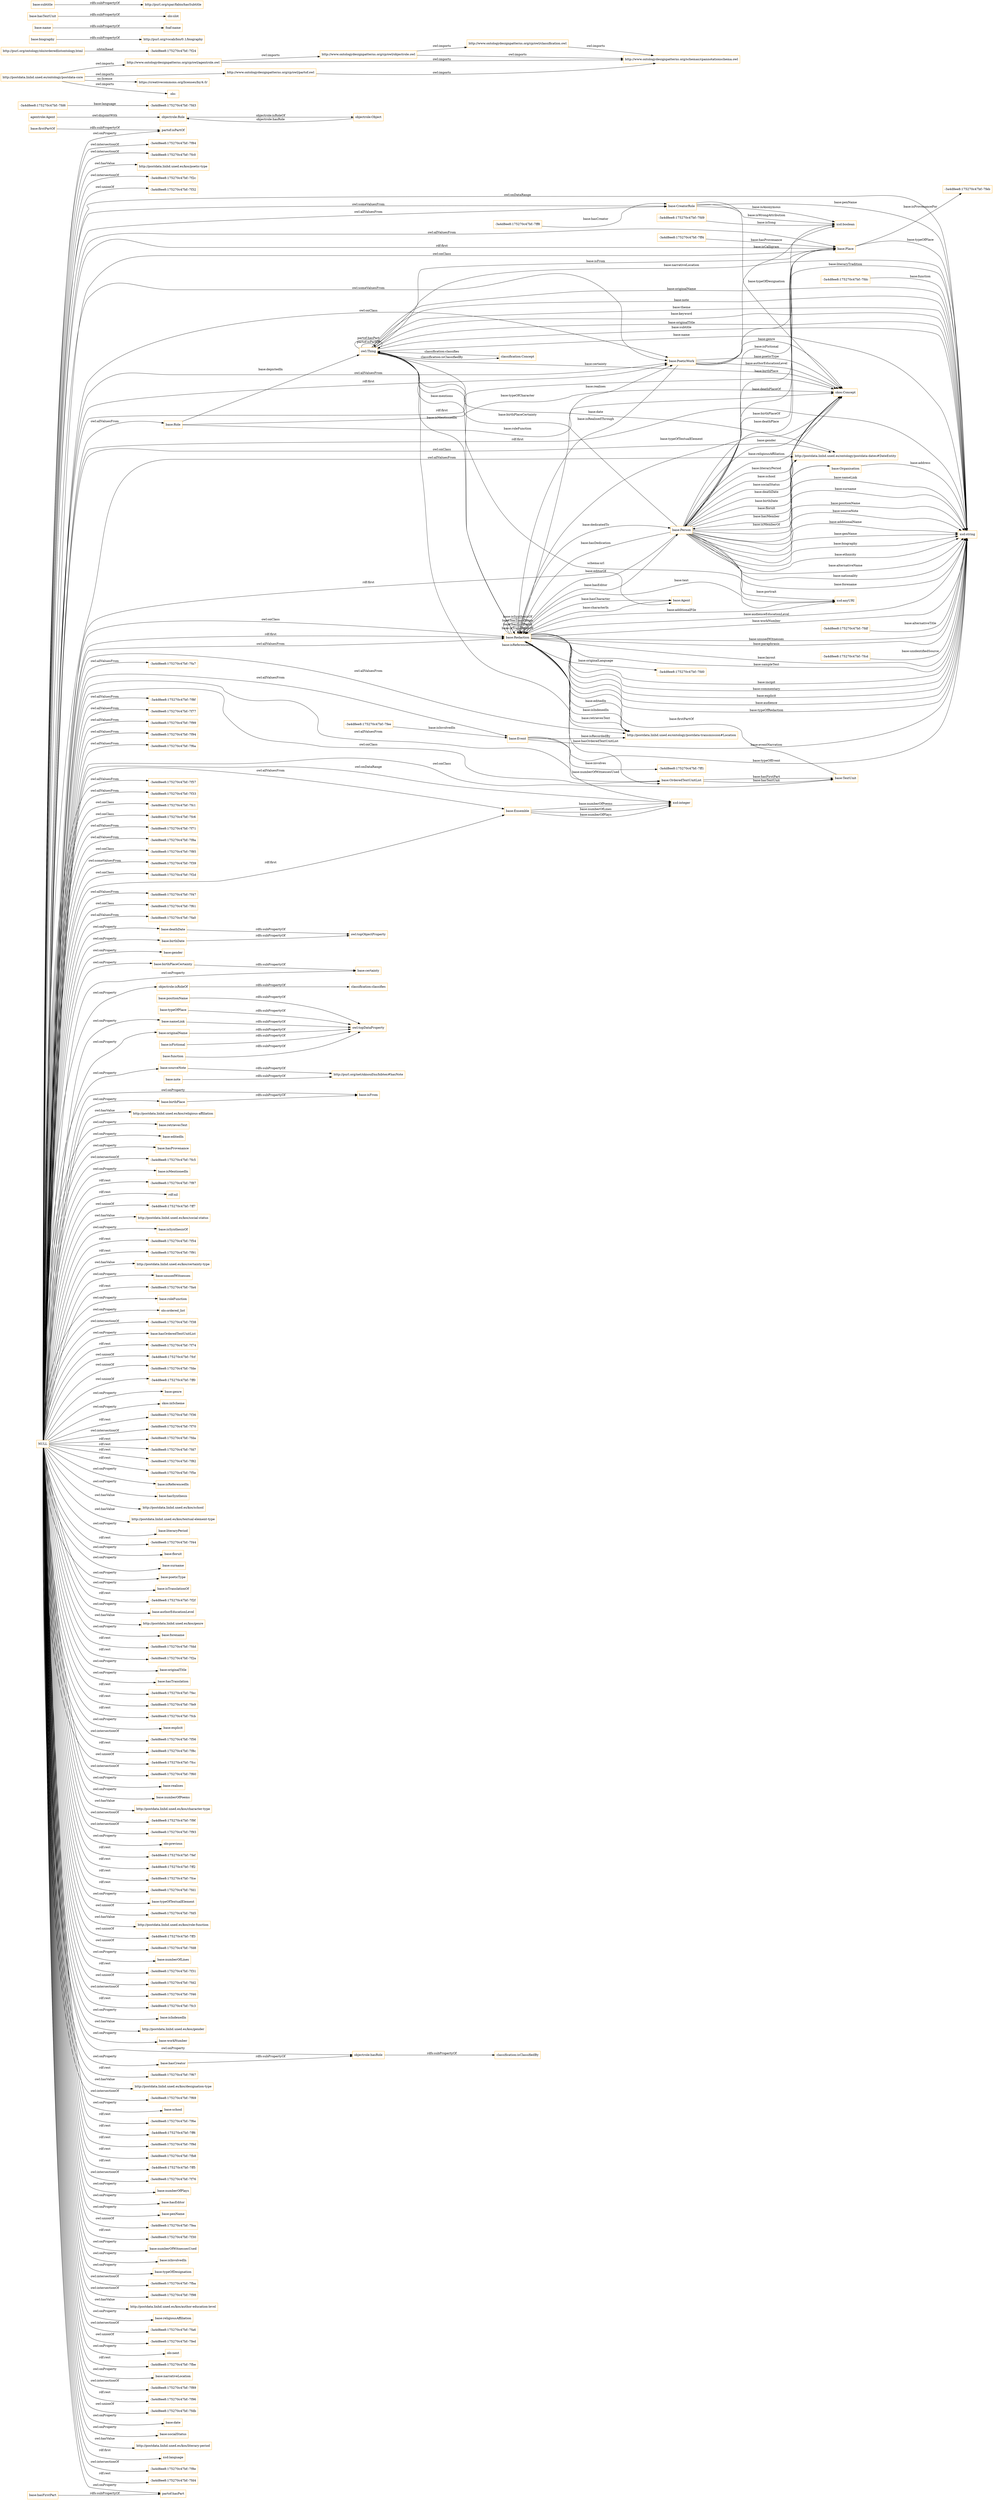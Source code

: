 digraph ar2dtool_diagram { 
rankdir=LR;
size="1501"
node [shape = rectangle, color="orange"]; "base:Role" "-3a4d8ee8:175270c47bf:-7fa7" "base:OrderedTextUnitList" "-3a4d8ee8:175270c47bf:-7fdc" "-3a4d8ee8:175270c47bf:-7f8f" "agentrole:Agent" "-3a4d8ee8:175270c47bf:-7f77" "-3a4d8ee8:175270c47bf:-7fd9" "-3a4d8ee8:175270c47bf:-7f99" "base:Agent" "base:CreatorRole" "base:Person" "base:Organisation" "-3a4d8ee8:175270c47bf:-7ff4" "-3a4d8ee8:175270c47bf:-7f94" "-3a4d8ee8:175270c47bf:-7f6a" "base:Redaction" "base:Ensemble" "-3a4d8ee8:175270c47bf:-7f57" "-3a4d8ee8:175270c47bf:-7f33" "-3a4d8ee8:175270c47bf:-7feb" "-3a4d8ee8:175270c47bf:-7ff1" "-3a4d8ee8:175270c47bf:-7fc1" "-3a4d8ee8:175270c47bf:-7fc6" "-3a4d8ee8:175270c47bf:-7f71" "-3a4d8ee8:175270c47bf:-7f8a" "base:TextUnit" "-3a4d8ee8:175270c47bf:-7fdf" "-3a4d8ee8:175270c47bf:-7ff8" "-3a4d8ee8:175270c47bf:-7f85" "-3a4d8ee8:175270c47bf:-7f39" "-3a4d8ee8:175270c47bf:-7f2d" "skos:Concept" "http://postdata.linhd.uned.es/ontology/postdata-dates#DateEntity" "base:Place" "base:Event" "-3a4d8ee8:175270c47bf:-7f47" "http://postdata.linhd.uned.es/ontology/postdata-transmission#Location" "-3a4d8ee8:175270c47bf:-7fee" "-3a4d8ee8:175270c47bf:-7fcd" "-3a4d8ee8:175270c47bf:-7f61" "-3a4d8ee8:175270c47bf:-7fa0" "base:PoeticWork" "-3a4d8ee8:175270c47bf:-7fd6" "owl:Thing" "objectrole:Role" "objectrole:Object" "classification:Concept" ; /*classes style*/
	"base:deathDate" -> "owl:topObjectProperty" [ label = "rdfs:subPropertyOf" ];
	"http://www.ontologydesignpatterns.org/cp/owl/objectrole.owl" -> "http://www.ontologydesignpatterns.org/cp/owl/classification.owl" [ label = "owl:imports" ];
	"http://www.ontologydesignpatterns.org/cp/owl/objectrole.owl" -> "http://www.ontologydesignpatterns.org/schemas/cpannotationschema.owl" [ label = "owl:imports" ];
	"http://www.ontologydesignpatterns.org/cp/owl/classification.owl" -> "http://www.ontologydesignpatterns.org/schemas/cpannotationschema.owl" [ label = "owl:imports" ];
	"http://purl.org/ontology/olo/orderedlistontology.html" -> "-3a4d8ee8:175270c47bf:-7f24" [ label = ":xhtmlhead" ];
	"base:firstPartOf" -> "partof:isPartOf" [ label = "rdfs:subPropertyOf" ];
	"agentrole:Agent" -> "objectrole:Role" [ label = "owl:disjointWith" ];
	"base:birthPlaceCertainty" -> "base:certainty" [ label = "rdfs:subPropertyOf" ];
	"base:biography" -> "http://purl.org/vocab/bio/0.1/biography" [ label = "rdfs:subPropertyOf" ];
	"objectrole:isRoleOf" -> "classification:classifies" [ label = "rdfs:subPropertyOf" ];
	"base:nameLink" -> "owl:topDataProperty" [ label = "rdfs:subPropertyOf" ];
	"base:sourceNote" -> "http://purl.org/net/nknouf/ns/bibtex#hasNote" [ label = "rdfs:subPropertyOf" ];
	"base:name" -> "foaf:name" [ label = "rdfs:subPropertyOf" ];
	"base:hasTextUnit" -> "olo:slot" [ label = "rdfs:subPropertyOf" ];
	"NULL" -> "base:birthPlace" [ label = "owl:onProperty" ];
	"NULL" -> "http://postdata.linhd.uned.es/kos/religious-affiliation" [ label = "owl:hasValue" ];
	"NULL" -> "base:PoeticWork" [ label = "owl:allValuesFrom" ];
	"NULL" -> "base:CreatorRole" [ label = "owl:someValuesFrom" ];
	"NULL" -> "base:retrievesText" [ label = "owl:onProperty" ];
	"NULL" -> "base:editedIn" [ label = "owl:onProperty" ];
	"NULL" -> "base:Place" [ label = "rdf:first" ];
	"NULL" -> "base:hasProvenance" [ label = "owl:onProperty" ];
	"NULL" -> "-3a4d8ee8:175270c47bf:-7fc5" [ label = "owl:intersectionOf" ];
	"NULL" -> "base:PoeticWork" [ label = "rdf:first" ];
	"NULL" -> "base:birthDate" [ label = "owl:onProperty" ];
	"NULL" -> "base:isMentionedIn" [ label = "owl:onProperty" ];
	"NULL" -> "-3a4d8ee8:175270c47bf:-7f87" [ label = "rdf:rest" ];
	"NULL" -> "rdf:nil" [ label = "rdf:rest" ];
	"NULL" -> "-3a4d8ee8:175270c47bf:-7ff7" [ label = "owl:unionOf" ];
	"NULL" -> "http://postdata.linhd.uned.es/kos/social-status" [ label = "owl:hasValue" ];
	"NULL" -> "base:isSynthesisOf" [ label = "owl:onProperty" ];
	"NULL" -> "base:birthPlaceCertainty" [ label = "owl:onProperty" ];
	"NULL" -> "-3a4d8ee8:175270c47bf:-7f54" [ label = "rdf:rest" ];
	"NULL" -> "-3a4d8ee8:175270c47bf:-7f91" [ label = "rdf:rest" ];
	"NULL" -> "http://postdata.linhd.uned.es/kos/certainty-type" [ label = "owl:hasValue" ];
	"NULL" -> "base:unusedWitnesses" [ label = "owl:onProperty" ];
	"NULL" -> "-3a4d8ee8:175270c47bf:-7fa4" [ label = "rdf:rest" ];
	"NULL" -> "objectrole:isRoleOf" [ label = "owl:onProperty" ];
	"NULL" -> "base:roleFunction" [ label = "owl:onProperty" ];
	"NULL" -> "partof:isPartOf" [ label = "owl:onProperty" ];
	"NULL" -> "olo:ordered_list" [ label = "owl:onProperty" ];
	"NULL" -> "-3a4d8ee8:175270c47bf:-7f38" [ label = "owl:intersectionOf" ];
	"NULL" -> "base:hasOrderedTextUnitList" [ label = "owl:onProperty" ];
	"NULL" -> "-3a4d8ee8:175270c47bf:-7f2d" [ label = "owl:onClass" ];
	"NULL" -> "-3a4d8ee8:175270c47bf:-7fc1" [ label = "owl:onClass" ];
	"NULL" -> "-3a4d8ee8:175270c47bf:-7f74" [ label = "rdf:rest" ];
	"NULL" -> "-3a4d8ee8:175270c47bf:-7fcf" [ label = "owl:unionOf" ];
	"NULL" -> "-3a4d8ee8:175270c47bf:-7fde" [ label = "owl:unionOf" ];
	"NULL" -> "-3a4d8ee8:175270c47bf:-7ff0" [ label = "owl:unionOf" ];
	"NULL" -> "base:Role" [ label = "owl:allValuesFrom" ];
	"NULL" -> "-3a4d8ee8:175270c47bf:-7fa7" [ label = "owl:allValuesFrom" ];
	"NULL" -> "base:genre" [ label = "owl:onProperty" ];
	"NULL" -> "skos:inScheme" [ label = "owl:onProperty" ];
	"NULL" -> "base:OrderedTextUnitList" [ label = "owl:allValuesFrom" ];
	"NULL" -> "base:CreatorRole" [ label = "owl:allValuesFrom" ];
	"NULL" -> "-3a4d8ee8:175270c47bf:-7f39" [ label = "owl:someValuesFrom" ];
	"NULL" -> "-3a4d8ee8:175270c47bf:-7f36" [ label = "rdf:rest" ];
	"NULL" -> "http://postdata.linhd.uned.es/ontology/postdata-dates#DateEntity" [ label = "owl:onClass" ];
	"NULL" -> "base:Ensemble" [ label = "owl:allValuesFrom" ];
	"NULL" -> "-3a4d8ee8:175270c47bf:-7f70" [ label = "owl:intersectionOf" ];
	"NULL" -> "-3a4d8ee8:175270c47bf:-7f8f" [ label = "owl:allValuesFrom" ];
	"NULL" -> "-3a4d8ee8:175270c47bf:-7fda" [ label = "rdf:rest" ];
	"NULL" -> "-3a4d8ee8:175270c47bf:-7fd7" [ label = "rdf:rest" ];
	"NULL" -> "-3a4d8ee8:175270c47bf:-7f82" [ label = "rdf:rest" ];
	"NULL" -> "-3a4d8ee8:175270c47bf:-7f5e" [ label = "rdf:rest" ];
	"NULL" -> "base:isReferencedIn" [ label = "owl:onProperty" ];
	"NULL" -> "base:hasSynthesis" [ label = "owl:onProperty" ];
	"NULL" -> "base:Agent" [ label = "rdf:first" ];
	"NULL" -> "http://postdata.linhd.uned.es/kos/school" [ label = "owl:hasValue" ];
	"NULL" -> "skos:Concept" [ label = "rdf:first" ];
	"NULL" -> "http://postdata.linhd.uned.es/kos/textual-element-type" [ label = "owl:hasValue" ];
	"NULL" -> "-3a4d8ee8:175270c47bf:-7f99" [ label = "owl:allValuesFrom" ];
	"NULL" -> "base:literaryPeriod" [ label = "owl:onProperty" ];
	"NULL" -> "-3a4d8ee8:175270c47bf:-7f44" [ label = "rdf:rest" ];
	"NULL" -> "base:floruit" [ label = "owl:onProperty" ];
	"NULL" -> "base:surname" [ label = "owl:onProperty" ];
	"NULL" -> "base:poeticType" [ label = "owl:onProperty" ];
	"NULL" -> "xsd:string" [ label = "owl:onDataRange" ];
	"NULL" -> "base:isTranslationOf" [ label = "owl:onProperty" ];
	"NULL" -> "-3a4d8ee8:175270c47bf:-7f2f" [ label = "rdf:rest" ];
	"NULL" -> "base:authorEducationLevel" [ label = "owl:onProperty" ];
	"NULL" -> "http://postdata.linhd.uned.es/kos/genre" [ label = "owl:hasValue" ];
	"NULL" -> "base:forename" [ label = "owl:onProperty" ];
	"NULL" -> "-3a4d8ee8:175270c47bf:-7fdd" [ label = "rdf:rest" ];
	"NULL" -> "-3a4d8ee8:175270c47bf:-7f2a" [ label = "rdf:rest" ];
	"NULL" -> "base:originalTitle" [ label = "owl:onProperty" ];
	"NULL" -> "base:hasTranslation" [ label = "owl:onProperty" ];
	"NULL" -> "base:Redaction" [ label = "owl:allValuesFrom" ];
	"NULL" -> "-3a4d8ee8:175270c47bf:-7fec" [ label = "rdf:rest" ];
	"NULL" -> "-3a4d8ee8:175270c47bf:-7fe9" [ label = "rdf:rest" ];
	"NULL" -> "-3a4d8ee8:175270c47bf:-7fcb" [ label = "rdf:rest" ];
	"NULL" -> "base:explicit" [ label = "owl:onProperty" ];
	"NULL" -> "-3a4d8ee8:175270c47bf:-7f56" [ label = "owl:intersectionOf" ];
	"NULL" -> "-3a4d8ee8:175270c47bf:-7f8c" [ label = "rdf:rest" ];
	"NULL" -> "-3a4d8ee8:175270c47bf:-7fcc" [ label = "owl:unionOf" ];
	"NULL" -> "-3a4d8ee8:175270c47bf:-7f60" [ label = "owl:intersectionOf" ];
	"NULL" -> "base:realises" [ label = "owl:onProperty" ];
	"NULL" -> "base:numberOfPoems" [ label = "owl:onProperty" ];
	"NULL" -> "base:PoeticWork" [ label = "owl:someValuesFrom" ];
	"NULL" -> "http://postdata.linhd.uned.es/kos/character-type" [ label = "owl:hasValue" ];
	"NULL" -> "-3a4d8ee8:175270c47bf:-7f9f" [ label = "owl:intersectionOf" ];
	"NULL" -> "-3a4d8ee8:175270c47bf:-7f93" [ label = "owl:intersectionOf" ];
	"NULL" -> "olo:previous" [ label = "owl:onProperty" ];
	"NULL" -> "-3a4d8ee8:175270c47bf:-7f47" [ label = "owl:allValuesFrom" ];
	"NULL" -> "-3a4d8ee8:175270c47bf:-7fa0" [ label = "owl:allValuesFrom" ];
	"NULL" -> "-3a4d8ee8:175270c47bf:-7fef" [ label = "rdf:rest" ];
	"NULL" -> "-3a4d8ee8:175270c47bf:-7ff2" [ label = "rdf:rest" ];
	"NULL" -> "-3a4d8ee8:175270c47bf:-7fce" [ label = "rdf:rest" ];
	"NULL" -> "-3a4d8ee8:175270c47bf:-7fd1" [ label = "rdf:rest" ];
	"NULL" -> "base:PoeticWork" [ label = "owl:onClass" ];
	"NULL" -> "-3a4d8ee8:175270c47bf:-7fc6" [ label = "owl:onClass" ];
	"NULL" -> "xsd:string" [ label = "rdf:first" ];
	"NULL" -> "-3a4d8ee8:175270c47bf:-7f6a" [ label = "owl:allValuesFrom" ];
	"NULL" -> "base:typeOfTextualElement" [ label = "owl:onProperty" ];
	"NULL" -> "-3a4d8ee8:175270c47bf:-7fd5" [ label = "owl:unionOf" ];
	"NULL" -> "http://postdata.linhd.uned.es/kos/role-function" [ label = "owl:hasValue" ];
	"NULL" -> "-3a4d8ee8:175270c47bf:-7ff3" [ label = "owl:unionOf" ];
	"NULL" -> "-3a4d8ee8:175270c47bf:-7fd8" [ label = "owl:unionOf" ];
	"NULL" -> "base:numberOfLines" [ label = "owl:onProperty" ];
	"NULL" -> "-3a4d8ee8:175270c47bf:-7f31" [ label = "rdf:rest" ];
	"NULL" -> "-3a4d8ee8:175270c47bf:-7fd2" [ label = "owl:unionOf" ];
	"NULL" -> "-3a4d8ee8:175270c47bf:-7f46" [ label = "owl:intersectionOf" ];
	"NULL" -> "-3a4d8ee8:175270c47bf:-7fc3" [ label = "rdf:rest" ];
	"NULL" -> "base:isIndexedIn" [ label = "owl:onProperty" ];
	"NULL" -> "http://postdata.linhd.uned.es/kos/gender" [ label = "owl:hasValue" ];
	"NULL" -> "base:workNumber" [ label = "owl:onProperty" ];
	"NULL" -> "base:hasCreator" [ label = "owl:onProperty" ];
	"NULL" -> "-3a4d8ee8:175270c47bf:-7f77" [ label = "owl:allValuesFrom" ];
	"NULL" -> "-3a4d8ee8:175270c47bf:-7f67" [ label = "rdf:rest" ];
	"NULL" -> "http://postdata.linhd.uned.es/kos/designation-type" [ label = "owl:hasValue" ];
	"NULL" -> "base:deathDate" [ label = "owl:onProperty" ];
	"NULL" -> "base:isFrom" [ label = "owl:onProperty" ];
	"NULL" -> "-3a4d8ee8:175270c47bf:-7f69" [ label = "owl:intersectionOf" ];
	"NULL" -> "base:school" [ label = "owl:onProperty" ];
	"NULL" -> "base:Redaction" [ label = "owl:onClass" ];
	"NULL" -> "-3a4d8ee8:175270c47bf:-7f85" [ label = "owl:onClass" ];
	"NULL" -> "-3a4d8ee8:175270c47bf:-7f6e" [ label = "rdf:rest" ];
	"NULL" -> "xsd:integer" [ label = "owl:onDataRange" ];
	"NULL" -> "-3a4d8ee8:175270c47bf:-7ff6" [ label = "rdf:rest" ];
	"NULL" -> "-3a4d8ee8:175270c47bf:-7f71" [ label = "owl:allValuesFrom" ];
	"NULL" -> "-3a4d8ee8:175270c47bf:-7f61" [ label = "owl:onClass" ];
	"NULL" -> "-3a4d8ee8:175270c47bf:-7f33" [ label = "owl:allValuesFrom" ];
	"NULL" -> "-3a4d8ee8:175270c47bf:-7f8a" [ label = "owl:allValuesFrom" ];
	"NULL" -> "-3a4d8ee8:175270c47bf:-7f9d" [ label = "rdf:rest" ];
	"NULL" -> "-3a4d8ee8:175270c47bf:-7fb8" [ label = "rdf:rest" ];
	"NULL" -> "-3a4d8ee8:175270c47bf:-7ff5" [ label = "rdf:rest" ];
	"NULL" -> "objectrole:hasRole" [ label = "owl:onProperty" ];
	"NULL" -> "partof:hasPart" [ label = "owl:onProperty" ];
	"NULL" -> "-3a4d8ee8:175270c47bf:-7f76" [ label = "owl:intersectionOf" ];
	"NULL" -> "base:Place" [ label = "owl:onClass" ];
	"NULL" -> "base:numberOfPlays" [ label = "owl:onProperty" ];
	"NULL" -> "base:hasEditor" [ label = "owl:onProperty" ];
	"NULL" -> "base:nameLink" [ label = "owl:onProperty" ];
	"NULL" -> "base:Ensemble" [ label = "rdf:first" ];
	"NULL" -> "base:penName" [ label = "owl:onProperty" ];
	"NULL" -> "-3a4d8ee8:175270c47bf:-7fea" [ label = "owl:unionOf" ];
	"NULL" -> "-3a4d8ee8:175270c47bf:-7f30" [ label = "rdf:rest" ];
	"NULL" -> "base:numberOfWitnessesUsed" [ label = "owl:onProperty" ];
	"NULL" -> "base:isInvolvedIn" [ label = "owl:onProperty" ];
	"NULL" -> "base:typeOfDesignation" [ label = "owl:onProperty" ];
	"NULL" -> "-3a4d8ee8:175270c47bf:-7fba" [ label = "owl:intersectionOf" ];
	"NULL" -> "http://postdata.linhd.uned.es/ontology/postdata-transmission#Location" [ label = "owl:allValuesFrom" ];
	"NULL" -> "base:Redaction" [ label = "rdf:first" ];
	"NULL" -> "-3a4d8ee8:175270c47bf:-7f98" [ label = "owl:intersectionOf" ];
	"NULL" -> "-3a4d8ee8:175270c47bf:-7f57" [ label = "owl:allValuesFrom" ];
	"NULL" -> "http://postdata.linhd.uned.es/kos/author-education-level" [ label = "owl:hasValue" ];
	"NULL" -> "base:originalName" [ label = "owl:onProperty" ];
	"NULL" -> "base:religiousAffiliation" [ label = "owl:onProperty" ];
	"NULL" -> "-3a4d8ee8:175270c47bf:-7fa6" [ label = "owl:intersectionOf" ];
	"NULL" -> "-3a4d8ee8:175270c47bf:-7fed" [ label = "owl:unionOf" ];
	"NULL" -> "olo:next" [ label = "owl:onProperty" ];
	"NULL" -> "-3a4d8ee8:175270c47bf:-7f94" [ label = "owl:allValuesFrom" ];
	"NULL" -> "-3a4d8ee8:175270c47bf:-7fbe" [ label = "rdf:rest" ];
	"NULL" -> "base:sourceNote" [ label = "owl:onProperty" ];
	"NULL" -> "base:narrativeLocation" [ label = "owl:onProperty" ];
	"NULL" -> "-3a4d8ee8:175270c47bf:-7f89" [ label = "owl:intersectionOf" ];
	"NULL" -> "-3a4d8ee8:175270c47bf:-7f96" [ label = "rdf:rest" ];
	"NULL" -> "-3a4d8ee8:175270c47bf:-7fdb" [ label = "owl:unionOf" ];
	"NULL" -> "base:certainty" [ label = "owl:onProperty" ];
	"NULL" -> "base:date" [ label = "owl:onProperty" ];
	"NULL" -> "base:TextUnit" [ label = "owl:onClass" ];
	"NULL" -> "base:Place" [ label = "owl:allValuesFrom" ];
	"NULL" -> "base:socialStatus" [ label = "owl:onProperty" ];
	"NULL" -> "http://postdata.linhd.uned.es/kos/literary-period" [ label = "owl:hasValue" ];
	"NULL" -> "http://postdata.linhd.uned.es/ontology/postdata-dates#DateEntity" [ label = "owl:allValuesFrom" ];
	"NULL" -> "xsd:language" [ label = "rdf:first" ];
	"NULL" -> "-3a4d8ee8:175270c47bf:-7f8e" [ label = "owl:intersectionOf" ];
	"NULL" -> "-3a4d8ee8:175270c47bf:-7fd4" [ label = "rdf:rest" ];
	"NULL" -> "-3a4d8ee8:175270c47bf:-7f84" [ label = "owl:intersectionOf" ];
	"NULL" -> "-3a4d8ee8:175270c47bf:-7fc0" [ label = "owl:intersectionOf" ];
	"NULL" -> "http://postdata.linhd.uned.es/kos/poetic-type" [ label = "owl:hasValue" ];
	"NULL" -> "-3a4d8ee8:175270c47bf:-7f2c" [ label = "owl:intersectionOf" ];
	"NULL" -> "-3a4d8ee8:175270c47bf:-7f32" [ label = "owl:unionOf" ];
	"NULL" -> "base:gender" [ label = "owl:onProperty" ];
	"NULL" -> "base:OrderedTextUnitList" [ label = "owl:onClass" ];
	"NULL" -> "base:Event" [ label = "owl:allValuesFrom" ];
	"base:hasFirstPart" -> "partof:hasPart" [ label = "rdfs:subPropertyOf" ];
	"base:hasCreator" -> "objectrole:hasRole" [ label = "rdfs:subPropertyOf" ];
	"base:birthPlace" -> "base:isFrom" [ label = "rdfs:subPropertyOf" ];
	"http://www.ontologydesignpatterns.org/cp/owl/agentrole.owl" -> "http://www.ontologydesignpatterns.org/cp/owl/objectrole.owl" [ label = "owl:imports" ];
	"http://www.ontologydesignpatterns.org/cp/owl/agentrole.owl" -> "http://www.ontologydesignpatterns.org/schemas/cpannotationschema.owl" [ label = "owl:imports" ];
	"base:isFictional" -> "owl:topDataProperty" [ label = "rdfs:subPropertyOf" ];
	"base:subtitle" -> "http://purl.org/spar/fabio/hasSubtitle" [ label = "rdfs:subPropertyOf" ];
	"base:function" -> "owl:topDataProperty" [ label = "rdfs:subPropertyOf" ];
	"base:originalName" -> "owl:topDataProperty" [ label = "rdfs:subPropertyOf" ];
	"http://www.ontologydesignpatterns.org/cp/owl/partof.owl" -> "http://www.ontologydesignpatterns.org/schemas/cpannotationschema.owl" [ label = "owl:imports" ];
	"http://postdata.linhd.uned.es/ontology/postdata-core" -> "https://creativecommons.org/licenses/by/4.0/" [ label = "ns:license" ];
	"http://postdata.linhd.uned.es/ontology/postdata-core" -> "http://www.ontologydesignpatterns.org/cp/owl/partof.owl" [ label = "owl:imports" ];
	"http://postdata.linhd.uned.es/ontology/postdata-core" -> "http://www.ontologydesignpatterns.org/cp/owl/agentrole.owl" [ label = "owl:imports" ];
	"http://postdata.linhd.uned.es/ontology/postdata-core" -> "olo:" [ label = "owl:imports" ];
	"base:note" -> "http://purl.org/net/nknouf/ns/bibtex#hasNote" [ label = "rdfs:subPropertyOf" ];
	"base:birthDate" -> "owl:topObjectProperty" [ label = "rdfs:subPropertyOf" ];
	"base:positionName" -> "owl:topDataProperty" [ label = "rdfs:subPropertyOf" ];
	"objectrole:hasRole" -> "classification:isClassifiedBy" [ label = "rdfs:subPropertyOf" ];
	"base:typeOfPlace" -> "owl:topDataProperty" [ label = "rdfs:subPropertyOf" ];
	"base:Redaction" -> "owl:Thing" [ label = "base:mentions" ];
	"base:Person" -> "xsd:boolean" [ label = "base:isFictional" ];
	"owl:Thing" -> "xsd:string" [ label = "base:narrativeLocation" ];
	"base:CreatorRole" -> "xsd:string" [ label = "base:penName" ];
	"base:Person" -> "base:Place" [ label = "base:deathPlace" ];
	"base:Ensemble" -> "xsd:integer" [ label = "base:numberOfLines" ];
	"base:Redaction" -> "xsd:string" [ label = "base:audienceEducationLevel" ];
	"base:Event" -> "xsd:string" [ label = "base:eventNarration" ];
	"base:Redaction" -> "xsd:string" [ label = "base:workNumber" ];
	"owl:Thing" -> "xsd:string" [ label = "base:originalName" ];
	"base:OrderedTextUnitList" -> "base:TextUnit" [ label = "base:hasTextUnit" ];
	"base:Redaction" -> "base:Person" [ label = "base:hasEditor" ];
	"base:Redaction" -> "xsd:string" [ label = "base:unusedWitnesses" ];
	"base:Place" -> "base:Person" [ label = "base:deathPlaceOf" ];
	"base:Person" -> "http://postdata.linhd.uned.es/ontology/postdata-dates#DateEntity" [ label = "base:floruit" ];
	"base:Person" -> "xsd:string" [ label = "base:surname" ];
	"base:Person" -> "xsd:string" [ label = "base:positionName" ];
	"classification:Concept" -> "owl:Thing" [ label = "classification:classifies" ];
	"-3a4d8ee8:175270c47bf:-7ff8" -> "base:CreatorRole" [ label = "base:hasCreator" ];
	"base:Redaction" -> "xsd:string" [ label = "base:paraphrasis" ];
	"base:Person" -> "base:Redaction" [ label = "base:hasDedication" ];
	"base:Event" -> "xsd:string" [ label = "base:typeOfEvent" ];
	"base:Person" -> "http://postdata.linhd.uned.es/ontology/postdata-dates#DateEntity" [ label = "base:deathDate" ];
	"base:Person" -> "base:Place" [ label = "base:birthPlace" ];
	"base:Event" -> "http://postdata.linhd.uned.es/ontology/postdata-transmission#Location" [ label = "base:isRecordedBy" ];
	"base:CreatorRole" -> "xsd:boolean" [ label = "base:isAnonymous" ];
	"base:Redaction" -> "base:Agent" [ label = "base:hasCharacter" ];
	"base:Redaction" -> "xsd:anyURI" [ label = "base:text" ];
	"base:Redaction" -> "xsd:anyURI" [ label = "base:additionalFile" ];
	"base:Person" -> "base:Organisation" [ label = "base:isMemberOf" ];
	"base:Redaction" -> "xsd:string" [ label = "base:layout" ];
	"base:PoeticWork" -> "xsd:boolean" [ label = "base:isCalligram" ];
	"base:Redaction" -> "http://postdata.linhd.uned.es/ontology/postdata-transmission#Location" [ label = "base:editedIn" ];
	"base:Redaction" -> "skos:Concept" [ label = "base:typeOfTextualElement" ];
	"-3a4d8ee8:175270c47bf:-7fee" -> "base:Event" [ label = "base:isInvolvedIn" ];
	"base:PoeticWork" -> "base:Redaction" [ label = "base:isRealisedThrough" ];
	"base:Redaction" -> "base:PoeticWork" [ label = "base:realises" ];
	"base:Person" -> "skos:Concept" [ label = "base:religiousAffiliation" ];
	"base:Person" -> "xsd:string" [ label = "base:sourceNote" ];
	"base:Redaction" -> "xsd:string" [ label = "base:sampleText" ];
	"base:Redaction" -> "xsd:string" [ label = "base:incipit" ];
	"base:Person" -> "http://postdata.linhd.uned.es/ontology/postdata-dates#DateEntity" [ label = "base:birthDate" ];
	"base:Person" -> "owl:Thing" [ label = "base:birthPlaceCertainty" ];
	"base:Person" -> "skos:Concept" [ label = "base:literaryPeriod" ];
	"base:Person" -> "xsd:string" [ label = "base:additionalName" ];
	"base:Person" -> "xsd:string" [ label = "base:genName" ];
	"base:Person" -> "base:Redaction" [ label = "base:editorOf" ];
	"base:CreatorRole" -> "skos:Concept" [ label = "base:typeOfDesignation" ];
	"base:Person" -> "xsd:string" [ label = "base:biography" ];
	"base:Redaction" -> "base:Redaction" [ label = "base:isTranslationOf" ];
	"owl:Thing" -> "skos:Concept" [ label = "base:certainty" ];
	"base:Redaction" -> "base:Redaction" [ label = "base:hasSynthesis" ];
	"base:Person" -> "skos:Concept" [ label = "base:school" ];
	"owl:Thing" -> "xsd:anyURI" [ label = "schema:url" ];
	"owl:Thing" -> "http://postdata.linhd.uned.es/ontology/postdata-transmission#Location" [ label = "base:isReferencedIn" ];
	"base:PoeticWork" -> "xsd:string" [ label = "base:literaryTradition" ];
	"owl:Thing" -> "xsd:string" [ label = "base:note" ];
	"-3a4d8ee8:175270c47bf:-7fcd" -> "xsd:string" [ label = "base:unidentifiedSource" ];
	"owl:Thing" -> "xsd:string" [ label = "base:theme" ];
	"base:Event" -> "-3a4d8ee8:175270c47bf:-7ff1" [ label = "base:involves" ];
	"base:Role" -> "skos:Concept" [ label = "base:roleFunction" ];
	"base:PoeticWork" -> "skos:Concept" [ label = "base:poeticType" ];
	"base:Place" -> "xsd:string" [ label = "base:typeOfPlace" ];
	"-3a4d8ee8:175270c47bf:-7fd9" -> "xsd:boolean" [ label = "base:isSong" ];
	"base:Person" -> "xsd:string" [ label = "base:nameLink" ];
	"base:Ensemble" -> "xsd:integer" [ label = "base:numberOfPlays" ];
	"base:Place" -> "base:Person" [ label = "base:birthPlaceOf" ];
	"base:Redaction" -> "http://postdata.linhd.uned.es/ontology/postdata-transmission#Location" [ label = "base:isIndexedIn" ];
	"base:Person" -> "xsd:string" [ label = "base:ethnicity" ];
	"owl:Thing" -> "xsd:string" [ label = "base:keyword" ];
	"base:Redaction" -> "xsd:string" [ label = "base:commentary" ];
	"base:Redaction" -> "base:OrderedTextUnitList" [ label = "base:hasOrderedTextUnitList" ];
	"owl:Thing" -> "xsd:string" [ label = "base:originalTitle" ];
	"base:Person" -> "skos:Concept" [ label = "base:socialStatus" ];
	"owl:Thing" -> "classification:Concept" [ label = "classification:isClassifiedBy" ];
	"owl:Thing" -> "owl:Thing" [ label = "partof:isPartOf" ];
	"-3a4d8ee8:175270c47bf:-7fdc" -> "xsd:string" [ label = "base:function" ];
	"base:PoeticWork" -> "skos:Concept" [ label = "base:authorEducationLevel" ];
	"owl:Thing" -> "base:Place" [ label = "base:isFrom" ];
	"base:Redaction" -> "base:Redaction" [ label = "base:hasTranslation" ];
	"base:CreatorRole" -> "xsd:boolean" [ label = "base:isWrongAttribution" ];
	"owl:Thing" -> "http://postdata.linhd.uned.es/ontology/postdata-dates#DateEntity" [ label = "base:date" ];
	"base:TextUnit" -> "base:Redaction" [ label = "base:firstPartOf" ];
	"base:Person" -> "xsd:string" [ label = "base:alternativeName" ];
	"objectrole:Object" -> "objectrole:Role" [ label = "objectrole:hasRole" ];
	"-3a4d8ee8:175270c47bf:-7ff4" -> "base:Place" [ label = "base:hasProvenance" ];
	"base:Person" -> "xsd:string" [ label = "base:nationality" ];
	"owl:Thing" -> "base:Redaction" [ label = "base:isMentionedIn" ];
	"base:OrderedTextUnitList" -> "base:TextUnit" [ label = "base:hasFirstPart" ];
	"base:Person" -> "xsd:anyURI" [ label = "base:portrait" ];
	"-3a4d8ee8:175270c47bf:-7fdf" -> "xsd:string" [ label = "base:alternativeTitle" ];
	"base:Organisation" -> "xsd:string" [ label = "base:address" ];
	"base:Role" -> "skos:Concept" [ label = "base:typeOfCharacter" ];
	"base:Organisation" -> "base:Person" [ label = "base:hasMember" ];
	"base:Place" -> "-3a4d8ee8:175270c47bf:-7feb" [ label = "base:isProvenanceFor" ];
	"base:Redaction" -> "xsd:string" [ label = "base:explicit" ];
	"owl:Thing" -> "xsd:string" [ label = "base:subtitle" ];
	"base:Redaction" -> "http://postdata.linhd.uned.es/ontology/postdata-transmission#Location" [ label = "base:retrievesText" ];
	"base:Person" -> "skos:Concept" [ label = "base:gender" ];
	"base:PoeticWork" -> "skos:Concept" [ label = "base:genre" ];
	"owl:Thing" -> "xsd:string" [ label = "base:name" ];
	"base:Redaction" -> "base:Person" [ label = "base:dedicatedTo" ];
	"base:Person" -> "xsd:string" [ label = "base:forename" ];
	"base:Redaction" -> "xsd:string" [ label = "base:audience" ];
	"base:Ensemble" -> "xsd:integer" [ label = "base:numberOfPoems" ];
	"base:Redaction" -> "xsd:string" [ label = "base:typeOfRedaction" ];
	"base:Redaction" -> "xsd:integer" [ label = "base:numberOfWitnessesUsed" ];
	"base:Redaction" -> "-3a4d8ee8:175270c47bf:-7fd0" [ label = "base:originalLanguage" ];
	"owl:Thing" -> "owl:Thing" [ label = "partof:hasPart" ];
	"base:Role" -> "owl:Thing" [ label = "base:depictedIn" ];
	"base:Agent" -> "base:Redaction" [ label = "base:characterIn" ];
	"-3a4d8ee8:175270c47bf:-7fd6" -> "-3a4d8ee8:175270c47bf:-7fd3" [ label = "base:language" ];
	"objectrole:Role" -> "objectrole:Object" [ label = "objectrole:isRoleOf" ];
	"base:Redaction" -> "base:Redaction" [ label = "base:isSynthesisOf" ];

}
